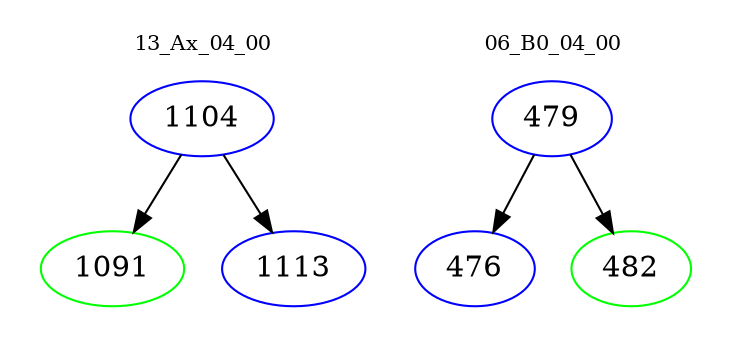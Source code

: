 digraph{
subgraph cluster_0 {
color = white
label = "13_Ax_04_00";
fontsize=10;
T0_1104 [label="1104", color="blue"]
T0_1104 -> T0_1091 [color="black"]
T0_1091 [label="1091", color="green"]
T0_1104 -> T0_1113 [color="black"]
T0_1113 [label="1113", color="blue"]
}
subgraph cluster_1 {
color = white
label = "06_B0_04_00";
fontsize=10;
T1_479 [label="479", color="blue"]
T1_479 -> T1_476 [color="black"]
T1_476 [label="476", color="blue"]
T1_479 -> T1_482 [color="black"]
T1_482 [label="482", color="green"]
}
}

